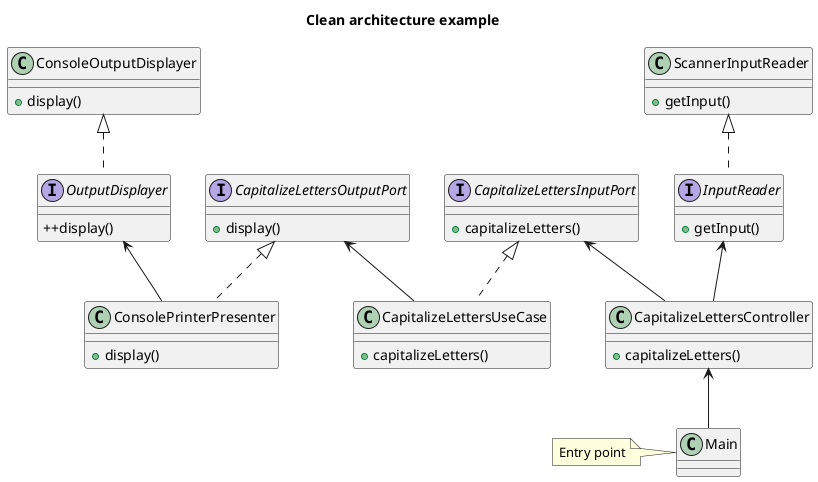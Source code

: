 @startuml

title Clean architecture example

interface CapitalizeLettersInputPort {
    +capitalizeLetters()
}

interface CapitalizeLettersOutputPort {
    +display()
}

interface InputReader {
    +getInput()
}

interface OutputDisplayer {
    ++display()
}

class CapitalizeLettersUseCase {
    +capitalizeLetters()
}

class CapitalizeLettersController {
    +capitalizeLetters()
}

class ConsolePrinterPresenter {
    +display()
}

class ScannerInputReader {
    +getInput()
}

class ConsoleOutputDisplayer {
    +display()
}

class Main{

}
note left: Entry point

CapitalizeLettersInputPort <|.. CapitalizeLettersUseCase
CapitalizeLettersOutputPort <-- CapitalizeLettersUseCase
CapitalizeLettersInputPort <-- CapitalizeLettersController
InputReader <-- CapitalizeLettersController
CapitalizeLettersOutputPort <|.. ConsolePrinterPresenter
OutputDisplayer <-- ConsolePrinterPresenter
ScannerInputReader <|.. InputReader
ConsoleOutputDisplayer <|.. OutputDisplayer
CapitalizeLettersController <-- Main

@enduml
